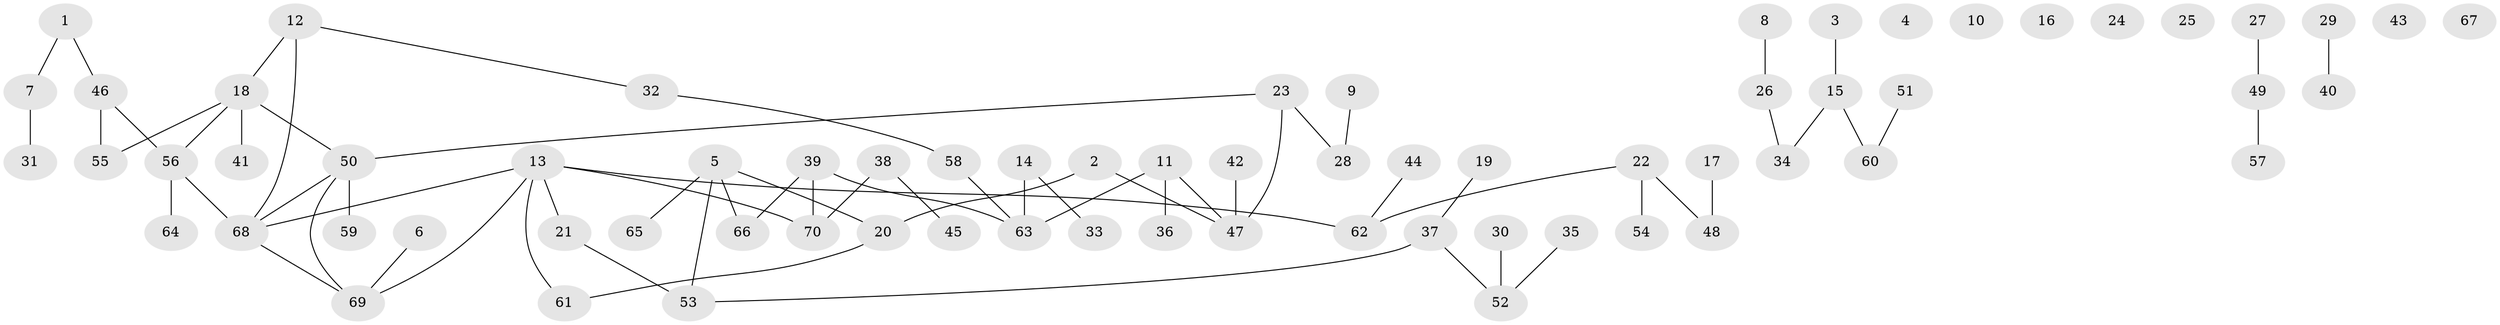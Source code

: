 // Generated by graph-tools (version 1.1) at 2025/49/03/09/25 03:49:04]
// undirected, 70 vertices, 69 edges
graph export_dot {
graph [start="1"]
  node [color=gray90,style=filled];
  1;
  2;
  3;
  4;
  5;
  6;
  7;
  8;
  9;
  10;
  11;
  12;
  13;
  14;
  15;
  16;
  17;
  18;
  19;
  20;
  21;
  22;
  23;
  24;
  25;
  26;
  27;
  28;
  29;
  30;
  31;
  32;
  33;
  34;
  35;
  36;
  37;
  38;
  39;
  40;
  41;
  42;
  43;
  44;
  45;
  46;
  47;
  48;
  49;
  50;
  51;
  52;
  53;
  54;
  55;
  56;
  57;
  58;
  59;
  60;
  61;
  62;
  63;
  64;
  65;
  66;
  67;
  68;
  69;
  70;
  1 -- 7;
  1 -- 46;
  2 -- 20;
  2 -- 47;
  3 -- 15;
  5 -- 20;
  5 -- 53;
  5 -- 65;
  5 -- 66;
  6 -- 69;
  7 -- 31;
  8 -- 26;
  9 -- 28;
  11 -- 36;
  11 -- 47;
  11 -- 63;
  12 -- 18;
  12 -- 32;
  12 -- 68;
  13 -- 21;
  13 -- 61;
  13 -- 62;
  13 -- 68;
  13 -- 69;
  13 -- 70;
  14 -- 33;
  14 -- 63;
  15 -- 34;
  15 -- 60;
  17 -- 48;
  18 -- 41;
  18 -- 50;
  18 -- 55;
  18 -- 56;
  19 -- 37;
  20 -- 61;
  21 -- 53;
  22 -- 48;
  22 -- 54;
  22 -- 62;
  23 -- 28;
  23 -- 47;
  23 -- 50;
  26 -- 34;
  27 -- 49;
  29 -- 40;
  30 -- 52;
  32 -- 58;
  35 -- 52;
  37 -- 52;
  37 -- 53;
  38 -- 45;
  38 -- 70;
  39 -- 63;
  39 -- 66;
  39 -- 70;
  42 -- 47;
  44 -- 62;
  46 -- 55;
  46 -- 56;
  49 -- 57;
  50 -- 59;
  50 -- 68;
  50 -- 69;
  51 -- 60;
  56 -- 64;
  56 -- 68;
  58 -- 63;
  68 -- 69;
}
